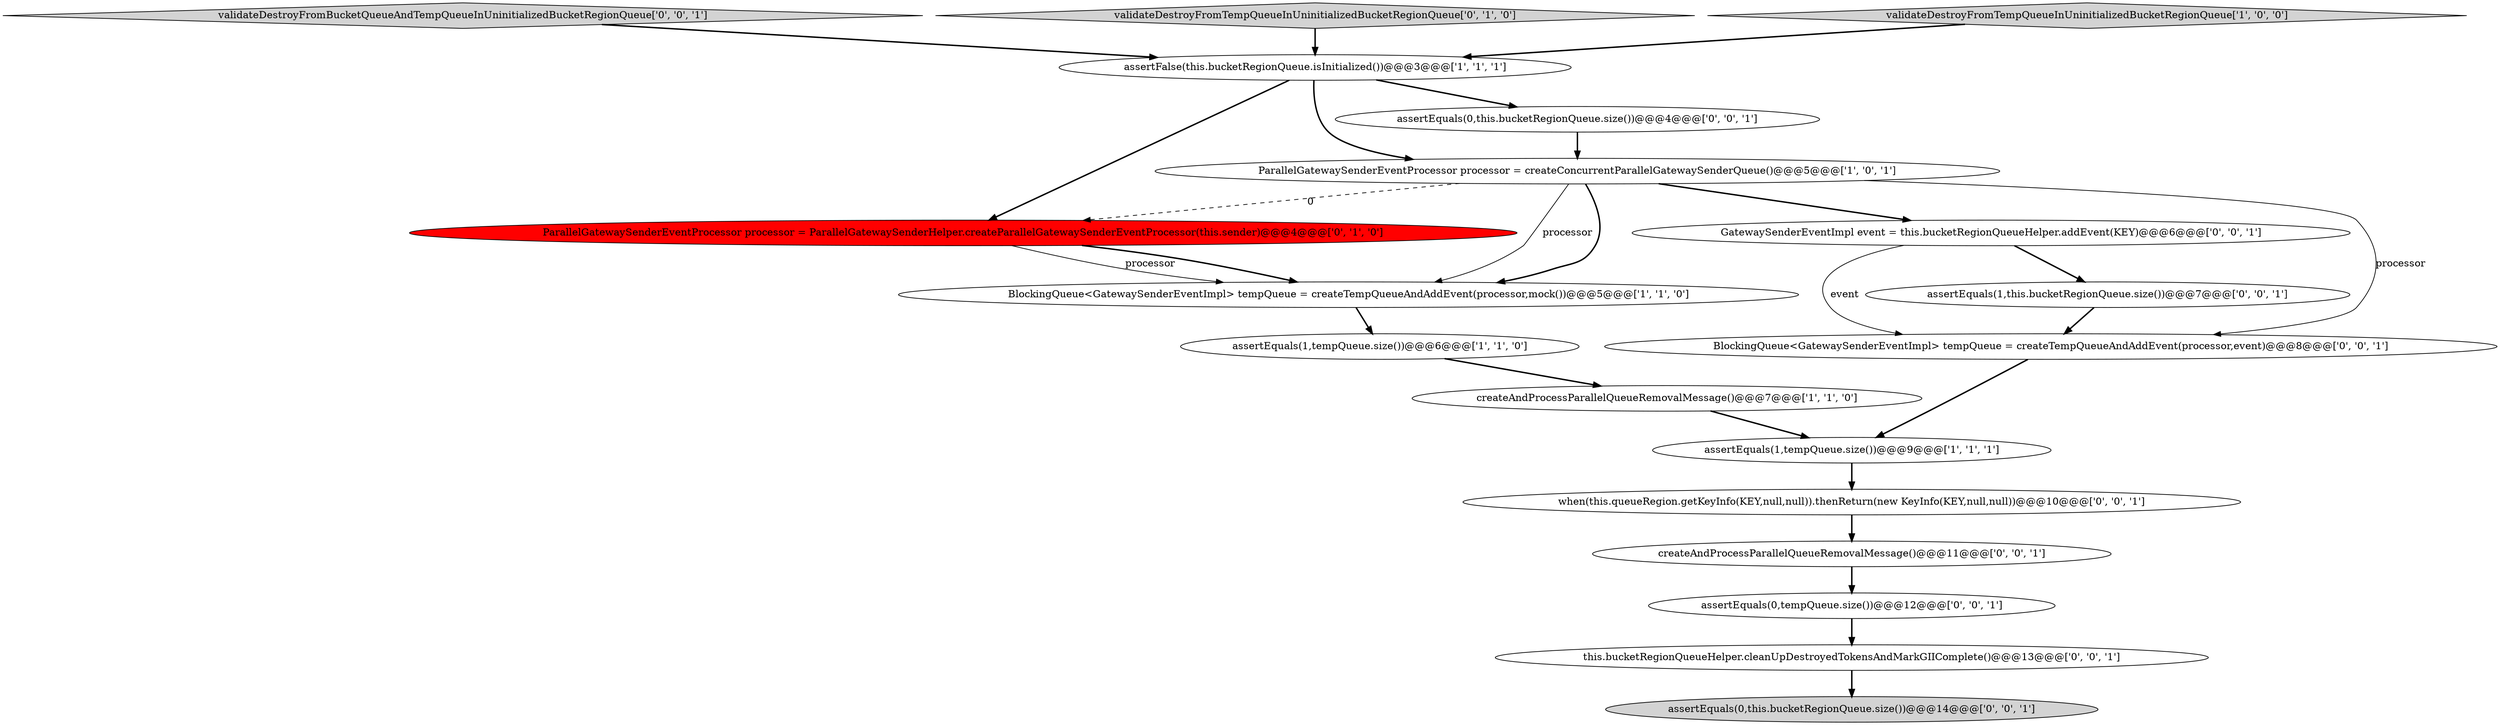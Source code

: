 digraph {
17 [style = filled, label = "when(this.queueRegion.getKeyInfo(KEY,null,null)).thenReturn(new KeyInfo(KEY,null,null))@@@10@@@['0', '0', '1']", fillcolor = white, shape = ellipse image = "AAA0AAABBB3BBB"];
5 [style = filled, label = "createAndProcessParallelQueueRemovalMessage()@@@7@@@['1', '1', '0']", fillcolor = white, shape = ellipse image = "AAA0AAABBB1BBB"];
12 [style = filled, label = "createAndProcessParallelQueueRemovalMessage()@@@11@@@['0', '0', '1']", fillcolor = white, shape = ellipse image = "AAA0AAABBB3BBB"];
15 [style = filled, label = "this.bucketRegionQueueHelper.cleanUpDestroyedTokensAndMarkGIIComplete()@@@13@@@['0', '0', '1']", fillcolor = white, shape = ellipse image = "AAA0AAABBB3BBB"];
10 [style = filled, label = "assertEquals(1,this.bucketRegionQueue.size())@@@7@@@['0', '0', '1']", fillcolor = white, shape = ellipse image = "AAA0AAABBB3BBB"];
6 [style = filled, label = "assertEquals(1,tempQueue.size())@@@6@@@['1', '1', '0']", fillcolor = white, shape = ellipse image = "AAA0AAABBB1BBB"];
11 [style = filled, label = "validateDestroyFromBucketQueueAndTempQueueInUninitializedBucketRegionQueue['0', '0', '1']", fillcolor = lightgray, shape = diamond image = "AAA0AAABBB3BBB"];
0 [style = filled, label = "assertFalse(this.bucketRegionQueue.isInitialized())@@@3@@@['1', '1', '1']", fillcolor = white, shape = ellipse image = "AAA0AAABBB1BBB"];
14 [style = filled, label = "BlockingQueue<GatewaySenderEventImpl> tempQueue = createTempQueueAndAddEvent(processor,event)@@@8@@@['0', '0', '1']", fillcolor = white, shape = ellipse image = "AAA0AAABBB3BBB"];
1 [style = filled, label = "assertEquals(1,tempQueue.size())@@@9@@@['1', '1', '1']", fillcolor = white, shape = ellipse image = "AAA0AAABBB1BBB"];
8 [style = filled, label = "validateDestroyFromTempQueueInUninitializedBucketRegionQueue['0', '1', '0']", fillcolor = lightgray, shape = diamond image = "AAA0AAABBB2BBB"];
9 [style = filled, label = "assertEquals(0,this.bucketRegionQueue.size())@@@4@@@['0', '0', '1']", fillcolor = white, shape = ellipse image = "AAA0AAABBB3BBB"];
13 [style = filled, label = "assertEquals(0,tempQueue.size())@@@12@@@['0', '0', '1']", fillcolor = white, shape = ellipse image = "AAA0AAABBB3BBB"];
4 [style = filled, label = "ParallelGatewaySenderEventProcessor processor = createConcurrentParallelGatewaySenderQueue()@@@5@@@['1', '0', '1']", fillcolor = white, shape = ellipse image = "AAA0AAABBB1BBB"];
3 [style = filled, label = "BlockingQueue<GatewaySenderEventImpl> tempQueue = createTempQueueAndAddEvent(processor,mock())@@@5@@@['1', '1', '0']", fillcolor = white, shape = ellipse image = "AAA0AAABBB1BBB"];
2 [style = filled, label = "validateDestroyFromTempQueueInUninitializedBucketRegionQueue['1', '0', '0']", fillcolor = lightgray, shape = diamond image = "AAA0AAABBB1BBB"];
7 [style = filled, label = "ParallelGatewaySenderEventProcessor processor = ParallelGatewaySenderHelper.createParallelGatewaySenderEventProcessor(this.sender)@@@4@@@['0', '1', '0']", fillcolor = red, shape = ellipse image = "AAA1AAABBB2BBB"];
18 [style = filled, label = "GatewaySenderEventImpl event = this.bucketRegionQueueHelper.addEvent(KEY)@@@6@@@['0', '0', '1']", fillcolor = white, shape = ellipse image = "AAA0AAABBB3BBB"];
16 [style = filled, label = "assertEquals(0,this.bucketRegionQueue.size())@@@14@@@['0', '0', '1']", fillcolor = lightgray, shape = ellipse image = "AAA0AAABBB3BBB"];
4->3 [style = bold, label=""];
0->9 [style = bold, label=""];
10->14 [style = bold, label=""];
9->4 [style = bold, label=""];
3->6 [style = bold, label=""];
4->18 [style = bold, label=""];
15->16 [style = bold, label=""];
7->3 [style = bold, label=""];
14->1 [style = bold, label=""];
1->17 [style = bold, label=""];
0->7 [style = bold, label=""];
8->0 [style = bold, label=""];
12->13 [style = bold, label=""];
5->1 [style = bold, label=""];
6->5 [style = bold, label=""];
2->0 [style = bold, label=""];
17->12 [style = bold, label=""];
11->0 [style = bold, label=""];
18->10 [style = bold, label=""];
0->4 [style = bold, label=""];
4->3 [style = solid, label="processor"];
4->7 [style = dashed, label="0"];
18->14 [style = solid, label="event"];
4->14 [style = solid, label="processor"];
13->15 [style = bold, label=""];
7->3 [style = solid, label="processor"];
}

